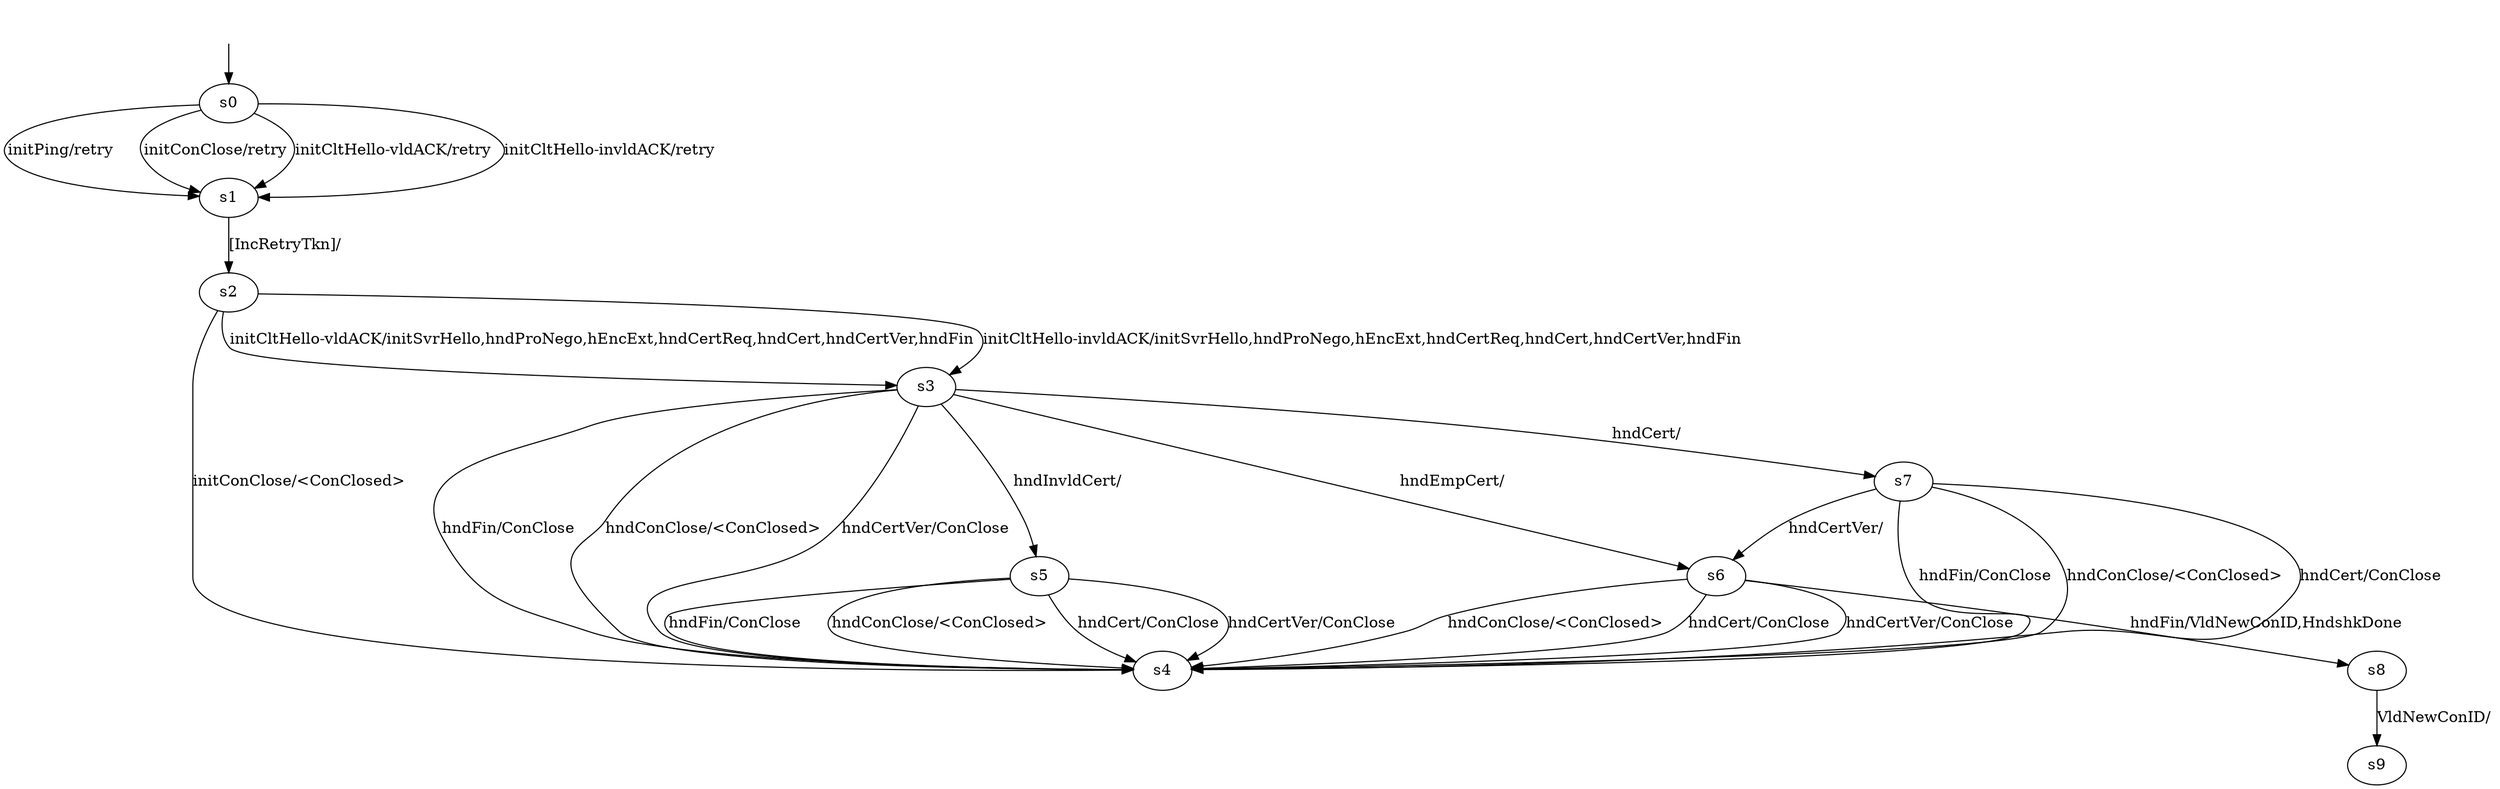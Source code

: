 digraph "quicheModels/quiche-BWRCA-0/learnedModel" {
s0 [label=s0];
s1 [label=s1];
s2 [label=s2];
s3 [label=s3];
s4 [label=s4];
s5 [label=s5];
s6 [label=s6];
s7 [label=s7];
s8 [label=s8];
s9 [label=s9];
s0 -> s1  [label="initPing/retry "];
s0 -> s1  [label="initConClose/retry "];
s0 -> s1  [label="initCltHello-vldACK/retry "];
s0 -> s1  [label="initCltHello-invldACK/retry "];
s1 -> s2  [label="[IncRetryTkn]/ "];
s2 -> s4  [label="initConClose/<ConClosed> "];
s2 -> s3  [label="initCltHello-vldACK/initSvrHello,hndProNego,hEncExt,hndCertReq,hndCert,hndCertVer,hndFin "];
s2 -> s3  [label="initCltHello-invldACK/initSvrHello,hndProNego,hEncExt,hndCertReq,hndCert,hndCertVer,hndFin "];
s3 -> s4  [label="hndFin/ConClose "];
s3 -> s4  [label="hndConClose/<ConClosed> "];
s3 -> s7  [label="hndCert/ "];
s3 -> s6  [label="hndEmpCert/ "];
s3 -> s5  [label="hndInvldCert/ "];
s3 -> s4  [label="hndCertVer/ConClose "];
s5 -> s4  [label="hndFin/ConClose "];
s5 -> s4  [label="hndConClose/<ConClosed> "];
s5 -> s4  [label="hndCert/ConClose "];
s5 -> s4  [label="hndCertVer/ConClose "];
s6 -> s8  [label="hndFin/VldNewConID,HndshkDone "];
s6 -> s4  [label="hndConClose/<ConClosed> "];
s6 -> s4  [label="hndCert/ConClose "];
s6 -> s4  [label="hndCertVer/ConClose "];
s7 -> s4  [label="hndFin/ConClose "];
s7 -> s4  [label="hndConClose/<ConClosed> "];
s7 -> s4  [label="hndCert/ConClose "];
s7 -> s6  [label="hndCertVer/ "];
s8 -> s9  [label="VldNewConID/ "];
__start0 [label="", shape=none];
__start0 -> s0  [label=""];
}
